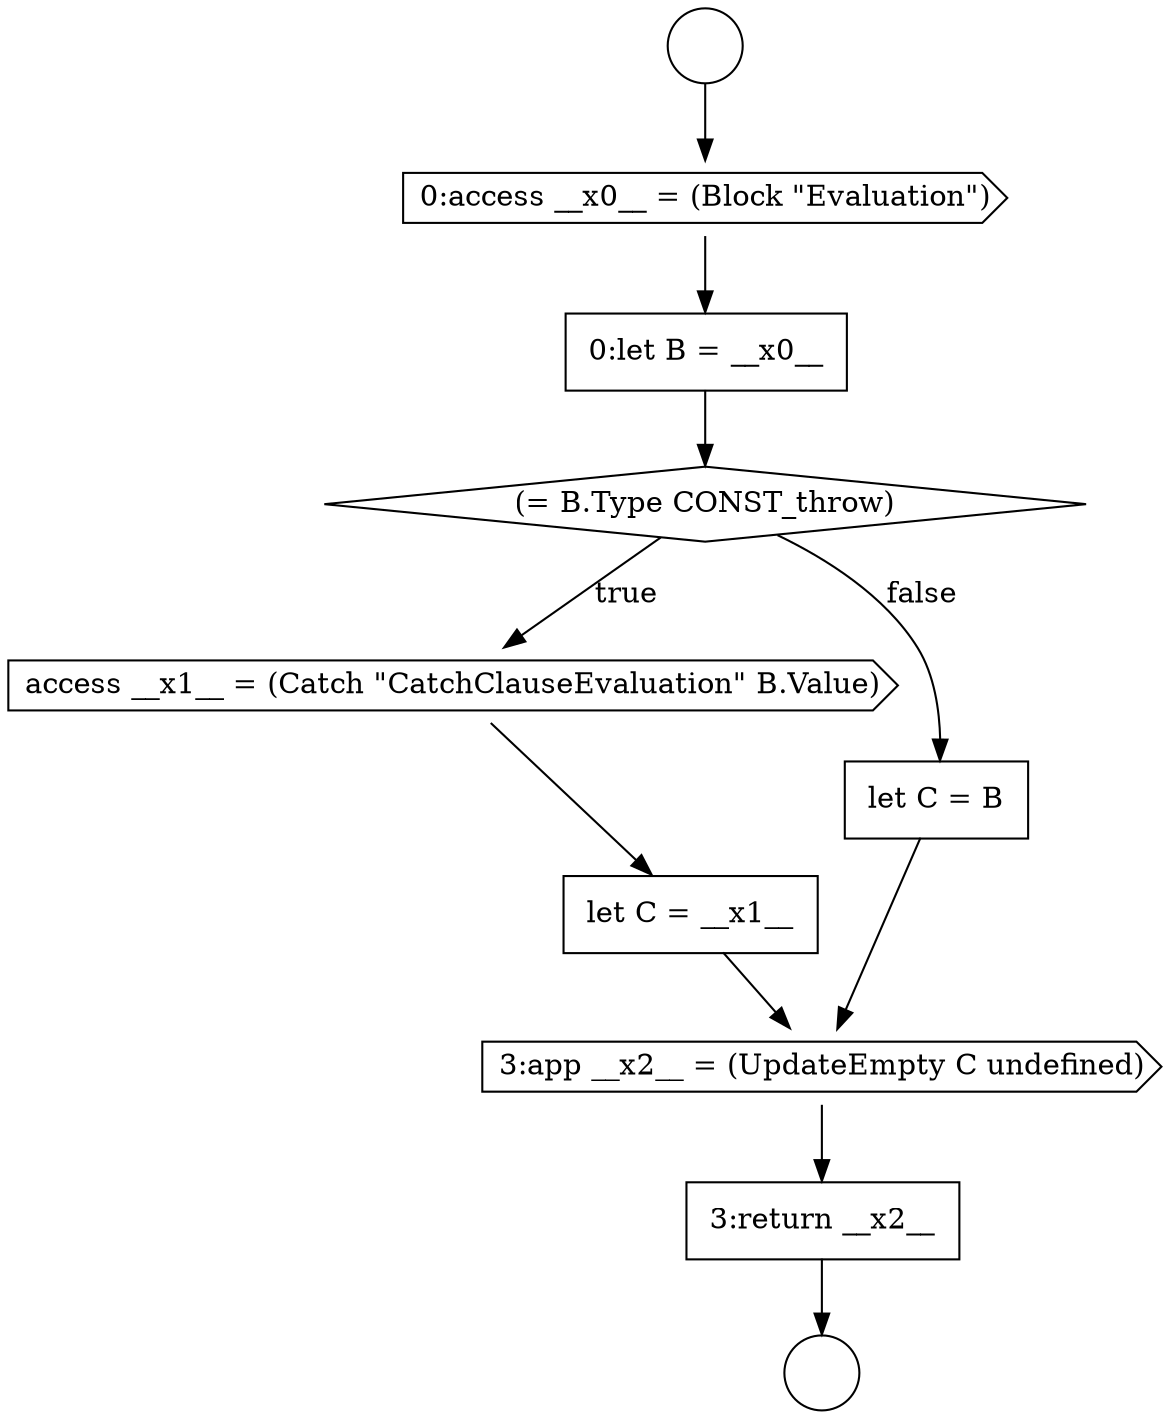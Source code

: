 digraph {
  node8695 [shape=circle label=" " color="black" fillcolor="white" style=filled]
  node8699 [shape=cds, label=<<font color="black">access __x1__ = (Catch &quot;CatchClauseEvaluation&quot; B.Value)</font>> color="black" fillcolor="white" style=filled]
  node8703 [shape=none, margin=0, label=<<font color="black">
    <table border="0" cellborder="1" cellspacing="0" cellpadding="10">
      <tr><td align="left">3:return __x2__</td></tr>
    </table>
  </font>> color="black" fillcolor="white" style=filled]
  node8700 [shape=none, margin=0, label=<<font color="black">
    <table border="0" cellborder="1" cellspacing="0" cellpadding="10">
      <tr><td align="left">let C = __x1__</td></tr>
    </table>
  </font>> color="black" fillcolor="white" style=filled]
  node8694 [shape=circle label=" " color="black" fillcolor="white" style=filled]
  node8697 [shape=none, margin=0, label=<<font color="black">
    <table border="0" cellborder="1" cellspacing="0" cellpadding="10">
      <tr><td align="left">0:let B = __x0__</td></tr>
    </table>
  </font>> color="black" fillcolor="white" style=filled]
  node8701 [shape=none, margin=0, label=<<font color="black">
    <table border="0" cellborder="1" cellspacing="0" cellpadding="10">
      <tr><td align="left">let C = B</td></tr>
    </table>
  </font>> color="black" fillcolor="white" style=filled]
  node8696 [shape=cds, label=<<font color="black">0:access __x0__ = (Block &quot;Evaluation&quot;)</font>> color="black" fillcolor="white" style=filled]
  node8698 [shape=diamond, label=<<font color="black">(= B.Type CONST_throw)</font>> color="black" fillcolor="white" style=filled]
  node8702 [shape=cds, label=<<font color="black">3:app __x2__ = (UpdateEmpty C undefined)</font>> color="black" fillcolor="white" style=filled]
  node8698 -> node8699 [label=<<font color="black">true</font>> color="black"]
  node8698 -> node8701 [label=<<font color="black">false</font>> color="black"]
  node8697 -> node8698 [ color="black"]
  node8696 -> node8697 [ color="black"]
  node8699 -> node8700 [ color="black"]
  node8694 -> node8696 [ color="black"]
  node8702 -> node8703 [ color="black"]
  node8703 -> node8695 [ color="black"]
  node8701 -> node8702 [ color="black"]
  node8700 -> node8702 [ color="black"]
}
